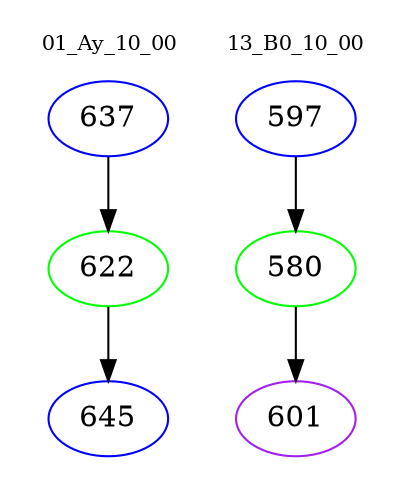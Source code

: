 digraph{
subgraph cluster_0 {
color = white
label = "01_Ay_10_00";
fontsize=10;
T0_637 [label="637", color="blue"]
T0_637 -> T0_622 [color="black"]
T0_622 [label="622", color="green"]
T0_622 -> T0_645 [color="black"]
T0_645 [label="645", color="blue"]
}
subgraph cluster_1 {
color = white
label = "13_B0_10_00";
fontsize=10;
T1_597 [label="597", color="blue"]
T1_597 -> T1_580 [color="black"]
T1_580 [label="580", color="green"]
T1_580 -> T1_601 [color="black"]
T1_601 [label="601", color="purple"]
}
}
